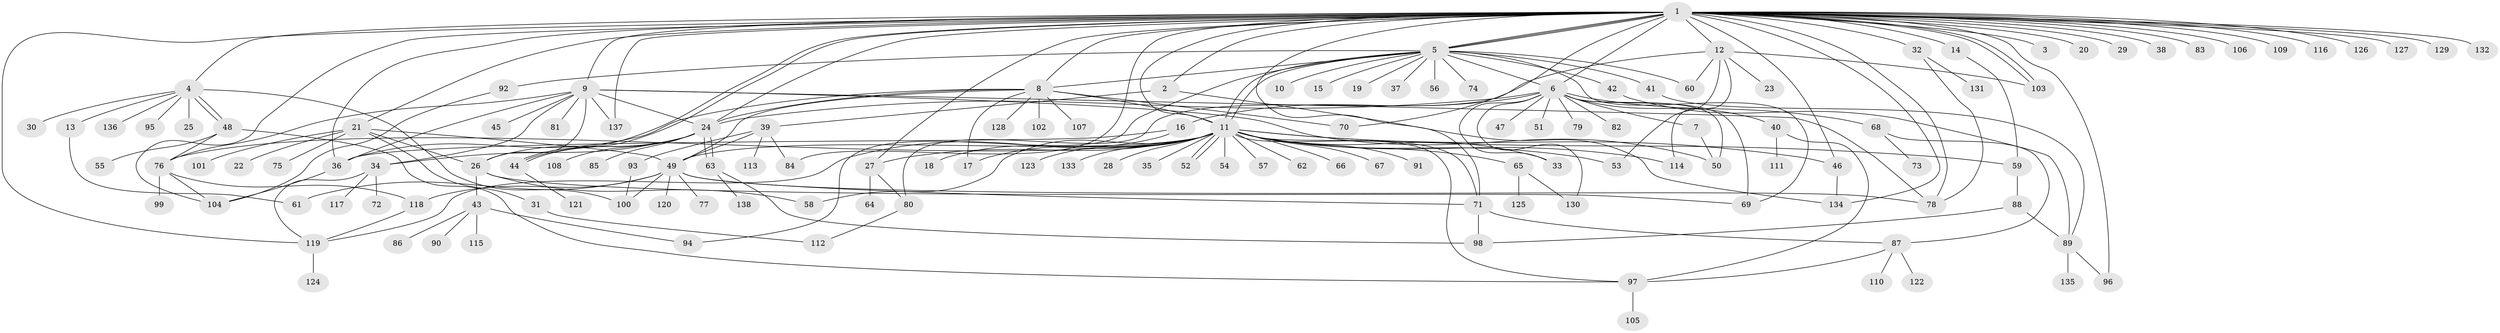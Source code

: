 // Generated by graph-tools (version 1.1) at 2025/48/03/09/25 04:48:17]
// undirected, 138 vertices, 211 edges
graph export_dot {
graph [start="1"]
  node [color=gray90,style=filled];
  1;
  2;
  3;
  4;
  5;
  6;
  7;
  8;
  9;
  10;
  11;
  12;
  13;
  14;
  15;
  16;
  17;
  18;
  19;
  20;
  21;
  22;
  23;
  24;
  25;
  26;
  27;
  28;
  29;
  30;
  31;
  32;
  33;
  34;
  35;
  36;
  37;
  38;
  39;
  40;
  41;
  42;
  43;
  44;
  45;
  46;
  47;
  48;
  49;
  50;
  51;
  52;
  53;
  54;
  55;
  56;
  57;
  58;
  59;
  60;
  61;
  62;
  63;
  64;
  65;
  66;
  67;
  68;
  69;
  70;
  71;
  72;
  73;
  74;
  75;
  76;
  77;
  78;
  79;
  80;
  81;
  82;
  83;
  84;
  85;
  86;
  87;
  88;
  89;
  90;
  91;
  92;
  93;
  94;
  95;
  96;
  97;
  98;
  99;
  100;
  101;
  102;
  103;
  104;
  105;
  106;
  107;
  108;
  109;
  110;
  111;
  112;
  113;
  114;
  115;
  116;
  117;
  118;
  119;
  120;
  121;
  122;
  123;
  124;
  125;
  126;
  127;
  128;
  129;
  130;
  131;
  132;
  133;
  134;
  135;
  136;
  137;
  138;
  1 -- 2;
  1 -- 3;
  1 -- 4;
  1 -- 5;
  1 -- 5;
  1 -- 5;
  1 -- 6;
  1 -- 8;
  1 -- 9;
  1 -- 11;
  1 -- 12;
  1 -- 14;
  1 -- 20;
  1 -- 21;
  1 -- 24;
  1 -- 27;
  1 -- 29;
  1 -- 32;
  1 -- 36;
  1 -- 38;
  1 -- 44;
  1 -- 44;
  1 -- 46;
  1 -- 70;
  1 -- 71;
  1 -- 78;
  1 -- 83;
  1 -- 84;
  1 -- 96;
  1 -- 103;
  1 -- 103;
  1 -- 104;
  1 -- 106;
  1 -- 109;
  1 -- 116;
  1 -- 119;
  1 -- 126;
  1 -- 127;
  1 -- 129;
  1 -- 132;
  1 -- 134;
  1 -- 137;
  2 -- 39;
  2 -- 134;
  4 -- 13;
  4 -- 25;
  4 -- 30;
  4 -- 48;
  4 -- 48;
  4 -- 95;
  4 -- 100;
  4 -- 136;
  5 -- 6;
  5 -- 8;
  5 -- 10;
  5 -- 11;
  5 -- 11;
  5 -- 15;
  5 -- 19;
  5 -- 37;
  5 -- 41;
  5 -- 42;
  5 -- 56;
  5 -- 60;
  5 -- 69;
  5 -- 74;
  5 -- 92;
  5 -- 94;
  6 -- 7;
  6 -- 16;
  6 -- 24;
  6 -- 33;
  6 -- 40;
  6 -- 47;
  6 -- 50;
  6 -- 51;
  6 -- 68;
  6 -- 69;
  6 -- 79;
  6 -- 82;
  6 -- 130;
  7 -- 50;
  8 -- 11;
  8 -- 17;
  8 -- 24;
  8 -- 36;
  8 -- 49;
  8 -- 70;
  8 -- 102;
  8 -- 107;
  8 -- 128;
  9 -- 24;
  9 -- 26;
  9 -- 34;
  9 -- 36;
  9 -- 45;
  9 -- 50;
  9 -- 76;
  9 -- 78;
  9 -- 81;
  9 -- 137;
  11 -- 17;
  11 -- 27;
  11 -- 28;
  11 -- 33;
  11 -- 35;
  11 -- 46;
  11 -- 49;
  11 -- 52;
  11 -- 52;
  11 -- 53;
  11 -- 54;
  11 -- 57;
  11 -- 58;
  11 -- 59;
  11 -- 62;
  11 -- 65;
  11 -- 66;
  11 -- 67;
  11 -- 71;
  11 -- 76;
  11 -- 91;
  11 -- 97;
  11 -- 114;
  11 -- 119;
  11 -- 123;
  11 -- 133;
  12 -- 23;
  12 -- 53;
  12 -- 60;
  12 -- 80;
  12 -- 103;
  12 -- 114;
  13 -- 61;
  14 -- 59;
  16 -- 18;
  16 -- 36;
  21 -- 22;
  21 -- 26;
  21 -- 31;
  21 -- 49;
  21 -- 75;
  21 -- 101;
  24 -- 26;
  24 -- 34;
  24 -- 44;
  24 -- 63;
  24 -- 63;
  24 -- 85;
  24 -- 108;
  26 -- 43;
  26 -- 58;
  26 -- 69;
  27 -- 64;
  27 -- 80;
  31 -- 112;
  32 -- 78;
  32 -- 131;
  34 -- 72;
  34 -- 117;
  34 -- 119;
  36 -- 104;
  39 -- 49;
  39 -- 84;
  39 -- 93;
  39 -- 113;
  40 -- 97;
  40 -- 111;
  41 -- 89;
  42 -- 89;
  43 -- 86;
  43 -- 90;
  43 -- 94;
  43 -- 115;
  44 -- 121;
  46 -- 134;
  48 -- 55;
  48 -- 76;
  48 -- 97;
  49 -- 61;
  49 -- 71;
  49 -- 77;
  49 -- 78;
  49 -- 100;
  49 -- 118;
  49 -- 120;
  59 -- 88;
  63 -- 98;
  63 -- 138;
  65 -- 125;
  65 -- 130;
  68 -- 73;
  68 -- 87;
  71 -- 87;
  71 -- 98;
  76 -- 99;
  76 -- 104;
  76 -- 118;
  80 -- 112;
  87 -- 97;
  87 -- 110;
  87 -- 122;
  88 -- 89;
  88 -- 98;
  89 -- 96;
  89 -- 135;
  92 -- 104;
  93 -- 100;
  97 -- 105;
  118 -- 119;
  119 -- 124;
}
